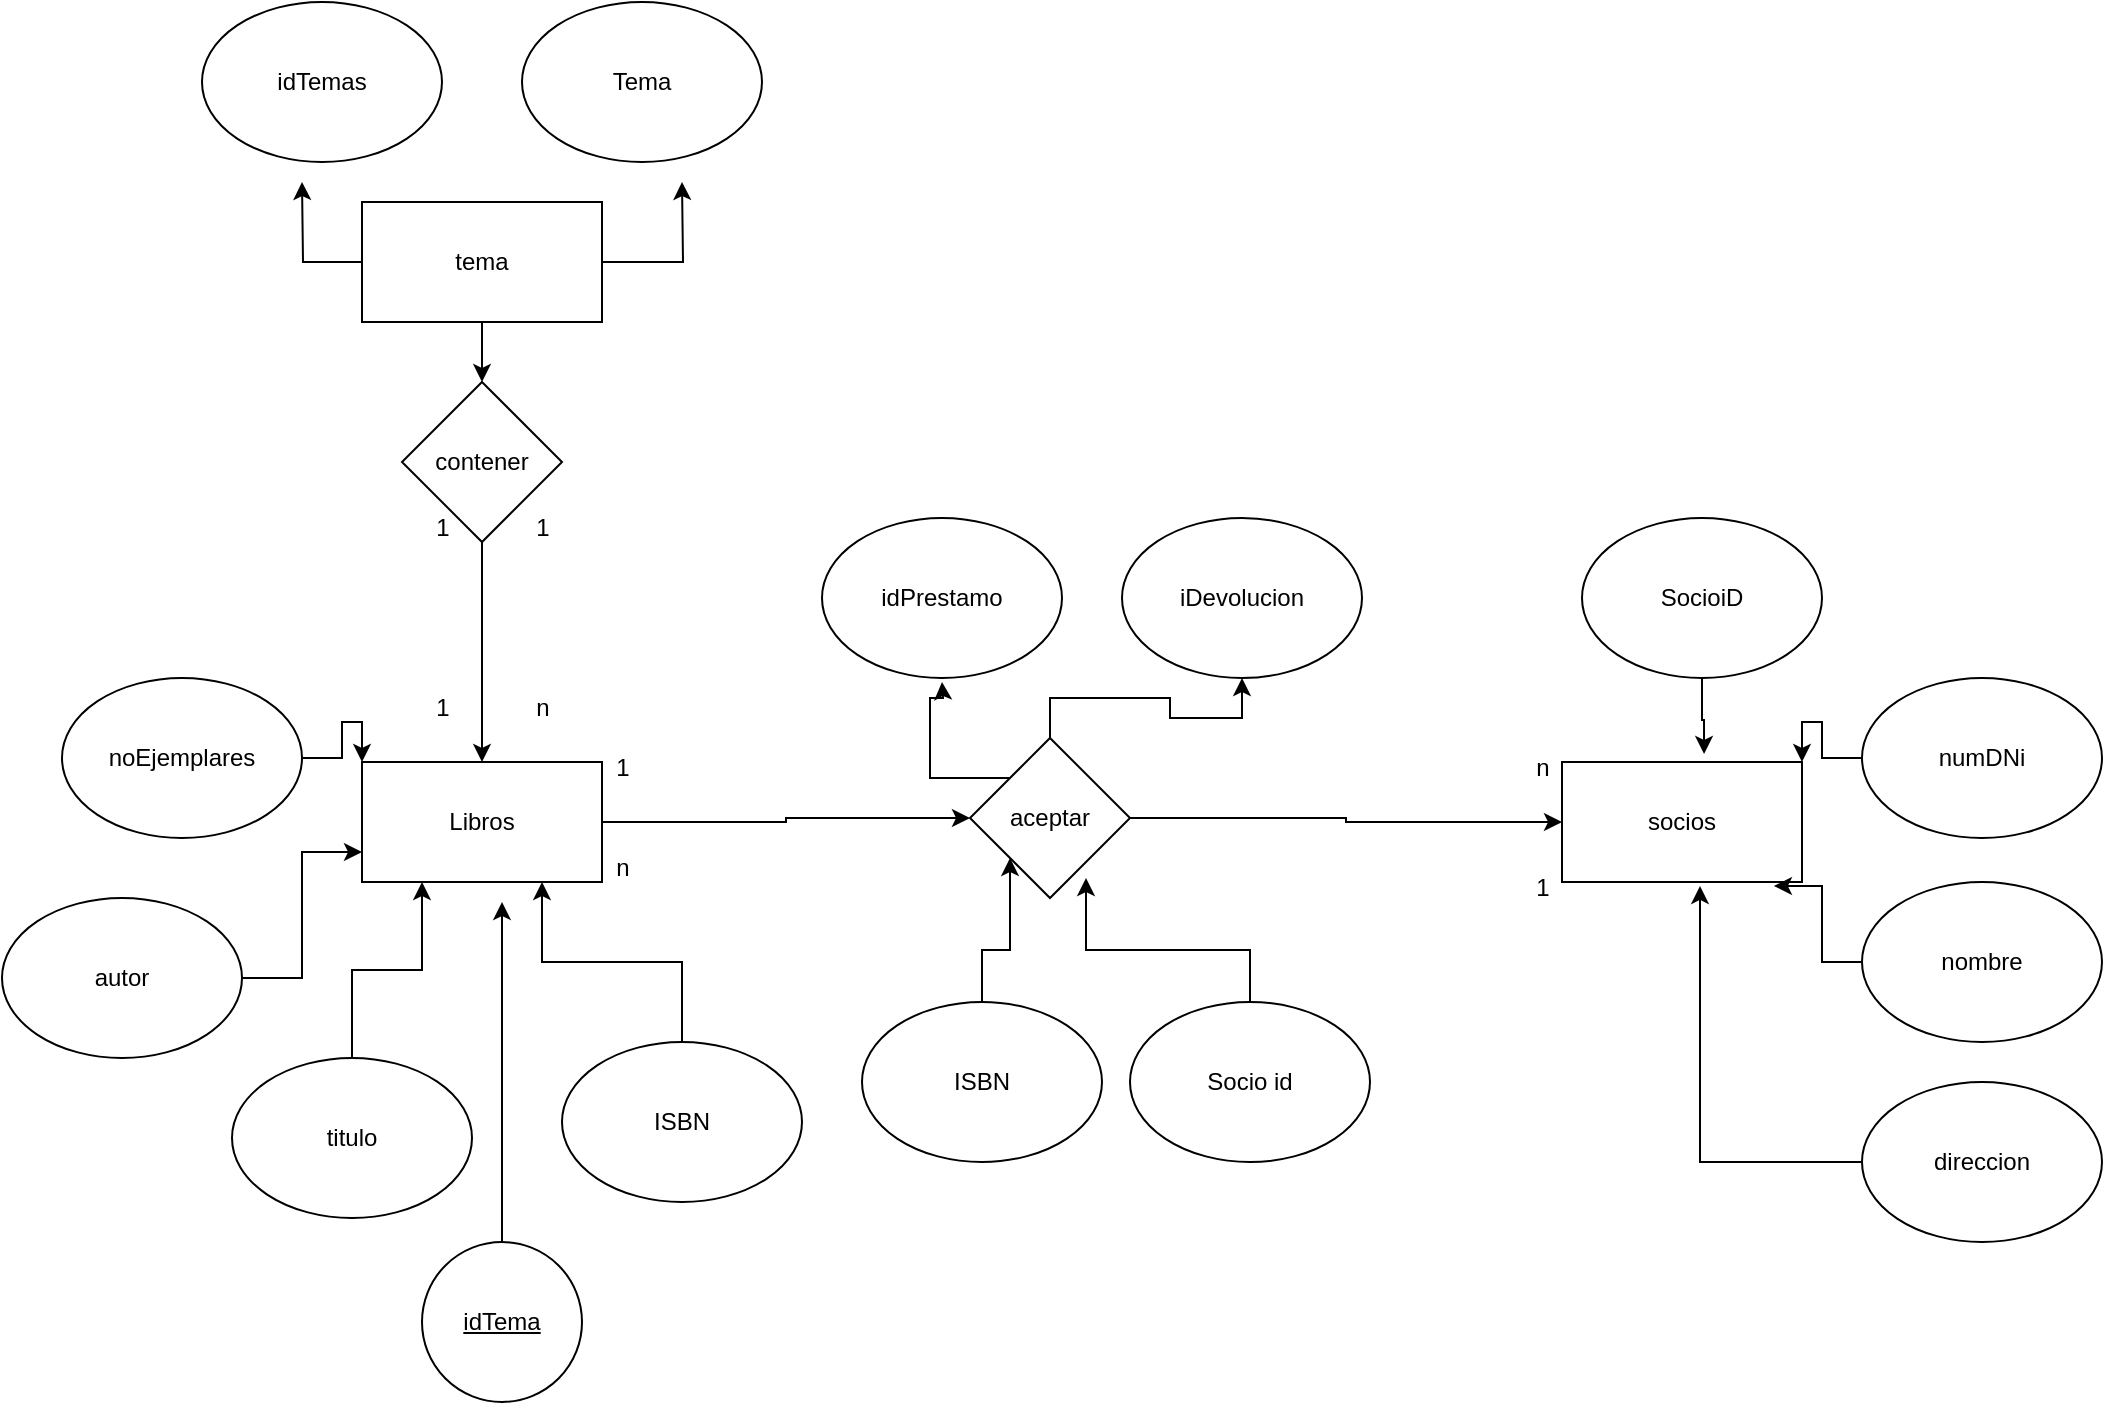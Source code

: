 <mxfile version="22.1.11" type="github">
  <diagram name="Página-1" id="Q4-o3Sj0hg55mKgPj0Jn">
    <mxGraphModel dx="1933" dy="1782" grid="1" gridSize="10" guides="1" tooltips="1" connect="1" arrows="1" fold="1" page="1" pageScale="1" pageWidth="827" pageHeight="1169" math="0" shadow="0">
      <root>
        <mxCell id="0" />
        <mxCell id="1" parent="0" />
        <mxCell id="W07mjTzSqPQl_JdA6gei-5" style="edgeStyle=orthogonalEdgeStyle;rounded=0;orthogonalLoop=1;jettySize=auto;html=1;" edge="1" parent="1" source="W07mjTzSqPQl_JdA6gei-2">
          <mxGeometry relative="1" as="geometry">
            <mxPoint x="80" y="70" as="targetPoint" />
          </mxGeometry>
        </mxCell>
        <mxCell id="W07mjTzSqPQl_JdA6gei-6" style="edgeStyle=orthogonalEdgeStyle;rounded=0;orthogonalLoop=1;jettySize=auto;html=1;" edge="1" parent="1" source="W07mjTzSqPQl_JdA6gei-2">
          <mxGeometry relative="1" as="geometry">
            <mxPoint x="270" y="70" as="targetPoint" />
          </mxGeometry>
        </mxCell>
        <mxCell id="W07mjTzSqPQl_JdA6gei-7" style="edgeStyle=orthogonalEdgeStyle;rounded=0;orthogonalLoop=1;jettySize=auto;html=1;" edge="1" parent="1" source="W07mjTzSqPQl_JdA6gei-2" target="W07mjTzSqPQl_JdA6gei-8">
          <mxGeometry relative="1" as="geometry">
            <mxPoint x="170" y="210" as="targetPoint" />
          </mxGeometry>
        </mxCell>
        <mxCell id="W07mjTzSqPQl_JdA6gei-2" value="tema" style="rounded=0;whiteSpace=wrap;html=1;" vertex="1" parent="1">
          <mxGeometry x="110" y="80" width="120" height="60" as="geometry" />
        </mxCell>
        <mxCell id="W07mjTzSqPQl_JdA6gei-3" value="idTemas" style="ellipse;whiteSpace=wrap;html=1;" vertex="1" parent="1">
          <mxGeometry x="30" y="-20" width="120" height="80" as="geometry" />
        </mxCell>
        <mxCell id="W07mjTzSqPQl_JdA6gei-4" value="Tema" style="ellipse;whiteSpace=wrap;html=1;" vertex="1" parent="1">
          <mxGeometry x="190" y="-20" width="120" height="80" as="geometry" />
        </mxCell>
        <mxCell id="W07mjTzSqPQl_JdA6gei-11" style="edgeStyle=orthogonalEdgeStyle;rounded=0;orthogonalLoop=1;jettySize=auto;html=1;entryX=0.5;entryY=0;entryDx=0;entryDy=0;" edge="1" parent="1" source="W07mjTzSqPQl_JdA6gei-8" target="W07mjTzSqPQl_JdA6gei-9">
          <mxGeometry relative="1" as="geometry" />
        </mxCell>
        <mxCell id="W07mjTzSqPQl_JdA6gei-8" value="contener" style="rhombus;whiteSpace=wrap;html=1;" vertex="1" parent="1">
          <mxGeometry x="130" y="170" width="80" height="80" as="geometry" />
        </mxCell>
        <mxCell id="W07mjTzSqPQl_JdA6gei-22" style="edgeStyle=orthogonalEdgeStyle;rounded=0;orthogonalLoop=1;jettySize=auto;html=1;entryX=0;entryY=0.5;entryDx=0;entryDy=0;" edge="1" parent="1" source="W07mjTzSqPQl_JdA6gei-9" target="W07mjTzSqPQl_JdA6gei-17">
          <mxGeometry relative="1" as="geometry" />
        </mxCell>
        <mxCell id="W07mjTzSqPQl_JdA6gei-9" value="Libros" style="rounded=0;whiteSpace=wrap;html=1;" vertex="1" parent="1">
          <mxGeometry x="110" y="360" width="120" height="60" as="geometry" />
        </mxCell>
        <mxCell id="W07mjTzSqPQl_JdA6gei-10" value="socios" style="rounded=0;whiteSpace=wrap;html=1;" vertex="1" parent="1">
          <mxGeometry x="710" y="360" width="120" height="60" as="geometry" />
        </mxCell>
        <mxCell id="W07mjTzSqPQl_JdA6gei-12" value="1" style="text;html=1;align=center;verticalAlign=middle;resizable=0;points=[];autosize=1;strokeColor=none;fillColor=none;" vertex="1" parent="1">
          <mxGeometry x="135" y="228" width="30" height="30" as="geometry" />
        </mxCell>
        <mxCell id="W07mjTzSqPQl_JdA6gei-13" value="1" style="text;html=1;align=center;verticalAlign=middle;resizable=0;points=[];autosize=1;strokeColor=none;fillColor=none;" vertex="1" parent="1">
          <mxGeometry x="185" y="228" width="30" height="30" as="geometry" />
        </mxCell>
        <mxCell id="W07mjTzSqPQl_JdA6gei-14" value="1" style="text;html=1;align=center;verticalAlign=middle;resizable=0;points=[];autosize=1;strokeColor=none;fillColor=none;" vertex="1" parent="1">
          <mxGeometry x="135" y="318" width="30" height="30" as="geometry" />
        </mxCell>
        <mxCell id="W07mjTzSqPQl_JdA6gei-16" value="n" style="text;html=1;align=center;verticalAlign=middle;resizable=0;points=[];autosize=1;strokeColor=none;fillColor=none;" vertex="1" parent="1">
          <mxGeometry x="185" y="318" width="30" height="30" as="geometry" />
        </mxCell>
        <mxCell id="W07mjTzSqPQl_JdA6gei-20" style="edgeStyle=orthogonalEdgeStyle;rounded=0;orthogonalLoop=1;jettySize=auto;html=1;exitX=0;exitY=0;exitDx=0;exitDy=0;" edge="1" parent="1" source="W07mjTzSqPQl_JdA6gei-17">
          <mxGeometry relative="1" as="geometry">
            <mxPoint x="400" y="320" as="targetPoint" />
          </mxGeometry>
        </mxCell>
        <mxCell id="W07mjTzSqPQl_JdA6gei-21" style="edgeStyle=orthogonalEdgeStyle;rounded=0;orthogonalLoop=1;jettySize=auto;html=1;" edge="1" parent="1" source="W07mjTzSqPQl_JdA6gei-17" target="W07mjTzSqPQl_JdA6gei-19">
          <mxGeometry relative="1" as="geometry" />
        </mxCell>
        <mxCell id="W07mjTzSqPQl_JdA6gei-23" style="edgeStyle=orthogonalEdgeStyle;rounded=0;orthogonalLoop=1;jettySize=auto;html=1;entryX=0;entryY=0.5;entryDx=0;entryDy=0;" edge="1" parent="1" source="W07mjTzSqPQl_JdA6gei-17" target="W07mjTzSqPQl_JdA6gei-10">
          <mxGeometry relative="1" as="geometry" />
        </mxCell>
        <mxCell id="W07mjTzSqPQl_JdA6gei-17" value="aceptar" style="rhombus;whiteSpace=wrap;html=1;" vertex="1" parent="1">
          <mxGeometry x="414" y="348" width="80" height="80" as="geometry" />
        </mxCell>
        <mxCell id="W07mjTzSqPQl_JdA6gei-18" value="idPrestamo" style="ellipse;whiteSpace=wrap;html=1;" vertex="1" parent="1">
          <mxGeometry x="340" y="238" width="120" height="80" as="geometry" />
        </mxCell>
        <mxCell id="W07mjTzSqPQl_JdA6gei-19" value="iDevolucion" style="ellipse;whiteSpace=wrap;html=1;" vertex="1" parent="1">
          <mxGeometry x="490" y="238" width="120" height="80" as="geometry" />
        </mxCell>
        <mxCell id="W07mjTzSqPQl_JdA6gei-24" value="SocioiD" style="ellipse;whiteSpace=wrap;html=1;" vertex="1" parent="1">
          <mxGeometry x="720" y="238" width="120" height="80" as="geometry" />
        </mxCell>
        <mxCell id="W07mjTzSqPQl_JdA6gei-48" style="edgeStyle=orthogonalEdgeStyle;rounded=0;orthogonalLoop=1;jettySize=auto;html=1;entryX=1;entryY=0;entryDx=0;entryDy=0;" edge="1" parent="1" source="W07mjTzSqPQl_JdA6gei-25" target="W07mjTzSqPQl_JdA6gei-10">
          <mxGeometry relative="1" as="geometry" />
        </mxCell>
        <mxCell id="W07mjTzSqPQl_JdA6gei-25" value="numDNi" style="ellipse;whiteSpace=wrap;html=1;" vertex="1" parent="1">
          <mxGeometry x="860" y="318" width="120" height="80" as="geometry" />
        </mxCell>
        <mxCell id="W07mjTzSqPQl_JdA6gei-26" value="nombre" style="ellipse;whiteSpace=wrap;html=1;" vertex="1" parent="1">
          <mxGeometry x="860" y="420" width="120" height="80" as="geometry" />
        </mxCell>
        <mxCell id="W07mjTzSqPQl_JdA6gei-27" value="direccion" style="ellipse;whiteSpace=wrap;html=1;" vertex="1" parent="1">
          <mxGeometry x="860" y="520" width="120" height="80" as="geometry" />
        </mxCell>
        <mxCell id="W07mjTzSqPQl_JdA6gei-42" style="edgeStyle=orthogonalEdgeStyle;rounded=0;orthogonalLoop=1;jettySize=auto;html=1;entryX=0;entryY=0;entryDx=0;entryDy=0;" edge="1" parent="1" source="W07mjTzSqPQl_JdA6gei-28" target="W07mjTzSqPQl_JdA6gei-9">
          <mxGeometry relative="1" as="geometry" />
        </mxCell>
        <mxCell id="W07mjTzSqPQl_JdA6gei-28" value="noEjemplares" style="ellipse;whiteSpace=wrap;html=1;" vertex="1" parent="1">
          <mxGeometry x="-40" y="318" width="120" height="80" as="geometry" />
        </mxCell>
        <mxCell id="W07mjTzSqPQl_JdA6gei-41" style="edgeStyle=orthogonalEdgeStyle;rounded=0;orthogonalLoop=1;jettySize=auto;html=1;entryX=0;entryY=0.75;entryDx=0;entryDy=0;" edge="1" parent="1" source="W07mjTzSqPQl_JdA6gei-29" target="W07mjTzSqPQl_JdA6gei-9">
          <mxGeometry relative="1" as="geometry" />
        </mxCell>
        <mxCell id="W07mjTzSqPQl_JdA6gei-29" value="autor" style="ellipse;whiteSpace=wrap;html=1;" vertex="1" parent="1">
          <mxGeometry x="-70" y="428" width="120" height="80" as="geometry" />
        </mxCell>
        <mxCell id="W07mjTzSqPQl_JdA6gei-40" style="edgeStyle=orthogonalEdgeStyle;rounded=0;orthogonalLoop=1;jettySize=auto;html=1;entryX=0.25;entryY=1;entryDx=0;entryDy=0;" edge="1" parent="1" source="W07mjTzSqPQl_JdA6gei-30" target="W07mjTzSqPQl_JdA6gei-9">
          <mxGeometry relative="1" as="geometry" />
        </mxCell>
        <mxCell id="W07mjTzSqPQl_JdA6gei-30" value="titulo" style="ellipse;whiteSpace=wrap;html=1;" vertex="1" parent="1">
          <mxGeometry x="45" y="508" width="120" height="80" as="geometry" />
        </mxCell>
        <mxCell id="W07mjTzSqPQl_JdA6gei-38" style="edgeStyle=orthogonalEdgeStyle;rounded=0;orthogonalLoop=1;jettySize=auto;html=1;entryX=0.75;entryY=1;entryDx=0;entryDy=0;" edge="1" parent="1" source="W07mjTzSqPQl_JdA6gei-31" target="W07mjTzSqPQl_JdA6gei-9">
          <mxGeometry relative="1" as="geometry" />
        </mxCell>
        <mxCell id="W07mjTzSqPQl_JdA6gei-31" value="ISBN" style="ellipse;whiteSpace=wrap;html=1;" vertex="1" parent="1">
          <mxGeometry x="210" y="500" width="120" height="80" as="geometry" />
        </mxCell>
        <mxCell id="W07mjTzSqPQl_JdA6gei-32" value="n" style="text;html=1;align=center;verticalAlign=middle;resizable=0;points=[];autosize=1;strokeColor=none;fillColor=none;" vertex="1" parent="1">
          <mxGeometry x="685" y="348" width="30" height="30" as="geometry" />
        </mxCell>
        <mxCell id="W07mjTzSqPQl_JdA6gei-33" value="1" style="text;html=1;align=center;verticalAlign=middle;resizable=0;points=[];autosize=1;strokeColor=none;fillColor=none;" vertex="1" parent="1">
          <mxGeometry x="685" y="408" width="30" height="30" as="geometry" />
        </mxCell>
        <mxCell id="W07mjTzSqPQl_JdA6gei-34" value="1" style="text;html=1;align=center;verticalAlign=middle;resizable=0;points=[];autosize=1;strokeColor=none;fillColor=none;" vertex="1" parent="1">
          <mxGeometry x="225" y="348" width="30" height="30" as="geometry" />
        </mxCell>
        <mxCell id="W07mjTzSqPQl_JdA6gei-35" value="n" style="text;html=1;align=center;verticalAlign=middle;resizable=0;points=[];autosize=1;strokeColor=none;fillColor=none;" vertex="1" parent="1">
          <mxGeometry x="225" y="398" width="30" height="30" as="geometry" />
        </mxCell>
        <mxCell id="W07mjTzSqPQl_JdA6gei-39" style="edgeStyle=orthogonalEdgeStyle;rounded=0;orthogonalLoop=1;jettySize=auto;html=1;" edge="1" parent="1" source="W07mjTzSqPQl_JdA6gei-37">
          <mxGeometry relative="1" as="geometry">
            <mxPoint x="180" y="430" as="targetPoint" />
          </mxGeometry>
        </mxCell>
        <mxCell id="W07mjTzSqPQl_JdA6gei-37" value="&lt;u&gt;idTema&lt;/u&gt;" style="ellipse;whiteSpace=wrap;html=1;" vertex="1" parent="1">
          <mxGeometry x="140" y="600" width="80" height="80" as="geometry" />
        </mxCell>
        <mxCell id="W07mjTzSqPQl_JdA6gei-45" style="edgeStyle=orthogonalEdgeStyle;rounded=0;orthogonalLoop=1;jettySize=auto;html=1;entryX=0;entryY=1;entryDx=0;entryDy=0;" edge="1" parent="1" source="W07mjTzSqPQl_JdA6gei-43" target="W07mjTzSqPQl_JdA6gei-17">
          <mxGeometry relative="1" as="geometry" />
        </mxCell>
        <mxCell id="W07mjTzSqPQl_JdA6gei-43" value="ISBN" style="ellipse;whiteSpace=wrap;html=1;" vertex="1" parent="1">
          <mxGeometry x="360" y="480" width="120" height="80" as="geometry" />
        </mxCell>
        <mxCell id="W07mjTzSqPQl_JdA6gei-44" value="Socio id" style="ellipse;whiteSpace=wrap;html=1;" vertex="1" parent="1">
          <mxGeometry x="494" y="480" width="120" height="80" as="geometry" />
        </mxCell>
        <mxCell id="W07mjTzSqPQl_JdA6gei-46" style="edgeStyle=orthogonalEdgeStyle;rounded=0;orthogonalLoop=1;jettySize=auto;html=1;entryX=0.725;entryY=0.875;entryDx=0;entryDy=0;entryPerimeter=0;" edge="1" parent="1" source="W07mjTzSqPQl_JdA6gei-44" target="W07mjTzSqPQl_JdA6gei-17">
          <mxGeometry relative="1" as="geometry" />
        </mxCell>
        <mxCell id="W07mjTzSqPQl_JdA6gei-47" style="edgeStyle=orthogonalEdgeStyle;rounded=0;orthogonalLoop=1;jettySize=auto;html=1;entryX=0.592;entryY=-0.067;entryDx=0;entryDy=0;entryPerimeter=0;" edge="1" parent="1" source="W07mjTzSqPQl_JdA6gei-24" target="W07mjTzSqPQl_JdA6gei-10">
          <mxGeometry relative="1" as="geometry" />
        </mxCell>
        <mxCell id="W07mjTzSqPQl_JdA6gei-49" style="edgeStyle=orthogonalEdgeStyle;rounded=0;orthogonalLoop=1;jettySize=auto;html=1;entryX=0.883;entryY=1.033;entryDx=0;entryDy=0;entryPerimeter=0;" edge="1" parent="1" source="W07mjTzSqPQl_JdA6gei-26" target="W07mjTzSqPQl_JdA6gei-10">
          <mxGeometry relative="1" as="geometry" />
        </mxCell>
        <mxCell id="W07mjTzSqPQl_JdA6gei-50" style="edgeStyle=orthogonalEdgeStyle;rounded=0;orthogonalLoop=1;jettySize=auto;html=1;entryX=0.575;entryY=1.033;entryDx=0;entryDy=0;entryPerimeter=0;" edge="1" parent="1" source="W07mjTzSqPQl_JdA6gei-27" target="W07mjTzSqPQl_JdA6gei-10">
          <mxGeometry relative="1" as="geometry" />
        </mxCell>
      </root>
    </mxGraphModel>
  </diagram>
</mxfile>
